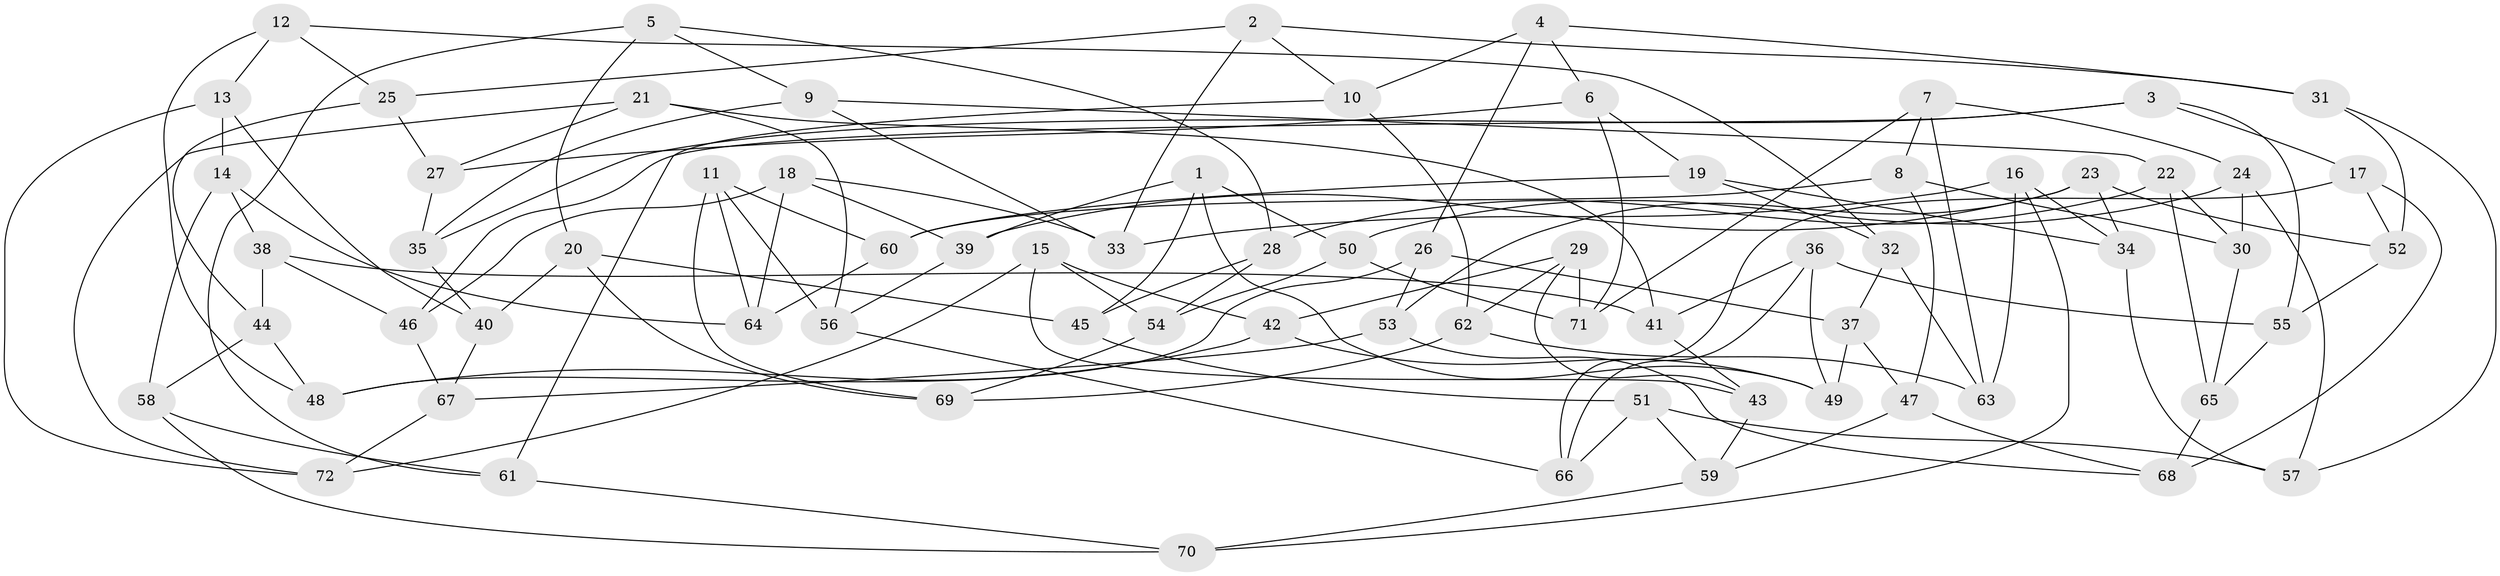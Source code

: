 // Generated by graph-tools (version 1.1) at 2025/16/03/09/25 04:16:23]
// undirected, 72 vertices, 144 edges
graph export_dot {
graph [start="1"]
  node [color=gray90,style=filled];
  1;
  2;
  3;
  4;
  5;
  6;
  7;
  8;
  9;
  10;
  11;
  12;
  13;
  14;
  15;
  16;
  17;
  18;
  19;
  20;
  21;
  22;
  23;
  24;
  25;
  26;
  27;
  28;
  29;
  30;
  31;
  32;
  33;
  34;
  35;
  36;
  37;
  38;
  39;
  40;
  41;
  42;
  43;
  44;
  45;
  46;
  47;
  48;
  49;
  50;
  51;
  52;
  53;
  54;
  55;
  56;
  57;
  58;
  59;
  60;
  61;
  62;
  63;
  64;
  65;
  66;
  67;
  68;
  69;
  70;
  71;
  72;
  1 -- 49;
  1 -- 50;
  1 -- 39;
  1 -- 45;
  2 -- 25;
  2 -- 33;
  2 -- 31;
  2 -- 10;
  3 -- 17;
  3 -- 55;
  3 -- 35;
  3 -- 46;
  4 -- 26;
  4 -- 10;
  4 -- 6;
  4 -- 31;
  5 -- 9;
  5 -- 28;
  5 -- 61;
  5 -- 20;
  6 -- 71;
  6 -- 27;
  6 -- 19;
  7 -- 71;
  7 -- 63;
  7 -- 24;
  7 -- 8;
  8 -- 47;
  8 -- 30;
  8 -- 60;
  9 -- 33;
  9 -- 35;
  9 -- 22;
  10 -- 61;
  10 -- 62;
  11 -- 64;
  11 -- 60;
  11 -- 69;
  11 -- 56;
  12 -- 13;
  12 -- 48;
  12 -- 25;
  12 -- 32;
  13 -- 14;
  13 -- 72;
  13 -- 40;
  14 -- 64;
  14 -- 58;
  14 -- 38;
  15 -- 43;
  15 -- 72;
  15 -- 54;
  15 -- 42;
  16 -- 70;
  16 -- 63;
  16 -- 33;
  16 -- 34;
  17 -- 68;
  17 -- 66;
  17 -- 52;
  18 -- 33;
  18 -- 64;
  18 -- 46;
  18 -- 39;
  19 -- 60;
  19 -- 32;
  19 -- 34;
  20 -- 69;
  20 -- 40;
  20 -- 45;
  21 -- 27;
  21 -- 72;
  21 -- 56;
  21 -- 41;
  22 -- 30;
  22 -- 65;
  22 -- 28;
  23 -- 39;
  23 -- 53;
  23 -- 52;
  23 -- 34;
  24 -- 57;
  24 -- 30;
  24 -- 50;
  25 -- 44;
  25 -- 27;
  26 -- 53;
  26 -- 37;
  26 -- 48;
  27 -- 35;
  28 -- 54;
  28 -- 45;
  29 -- 42;
  29 -- 71;
  29 -- 62;
  29 -- 43;
  30 -- 65;
  31 -- 52;
  31 -- 57;
  32 -- 63;
  32 -- 37;
  34 -- 57;
  35 -- 40;
  36 -- 41;
  36 -- 55;
  36 -- 49;
  36 -- 66;
  37 -- 49;
  37 -- 47;
  38 -- 44;
  38 -- 46;
  38 -- 41;
  39 -- 56;
  40 -- 67;
  41 -- 43;
  42 -- 48;
  42 -- 49;
  43 -- 59;
  44 -- 48;
  44 -- 58;
  45 -- 51;
  46 -- 67;
  47 -- 68;
  47 -- 59;
  50 -- 54;
  50 -- 71;
  51 -- 57;
  51 -- 66;
  51 -- 59;
  52 -- 55;
  53 -- 67;
  53 -- 68;
  54 -- 69;
  55 -- 65;
  56 -- 66;
  58 -- 70;
  58 -- 61;
  59 -- 70;
  60 -- 64;
  61 -- 70;
  62 -- 69;
  62 -- 63;
  65 -- 68;
  67 -- 72;
}
